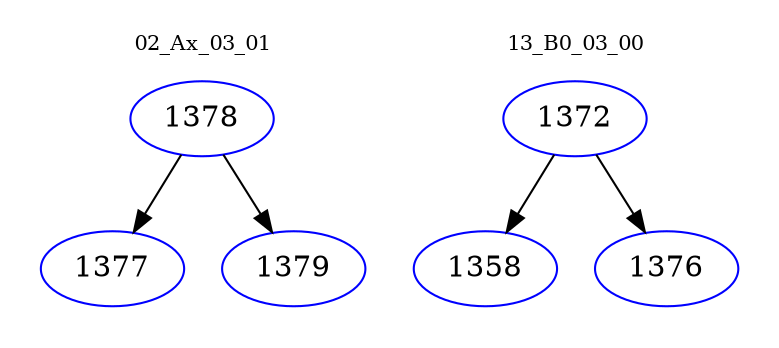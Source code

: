 digraph{
subgraph cluster_0 {
color = white
label = "02_Ax_03_01";
fontsize=10;
T0_1378 [label="1378", color="blue"]
T0_1378 -> T0_1377 [color="black"]
T0_1377 [label="1377", color="blue"]
T0_1378 -> T0_1379 [color="black"]
T0_1379 [label="1379", color="blue"]
}
subgraph cluster_1 {
color = white
label = "13_B0_03_00";
fontsize=10;
T1_1372 [label="1372", color="blue"]
T1_1372 -> T1_1358 [color="black"]
T1_1358 [label="1358", color="blue"]
T1_1372 -> T1_1376 [color="black"]
T1_1376 [label="1376", color="blue"]
}
}
